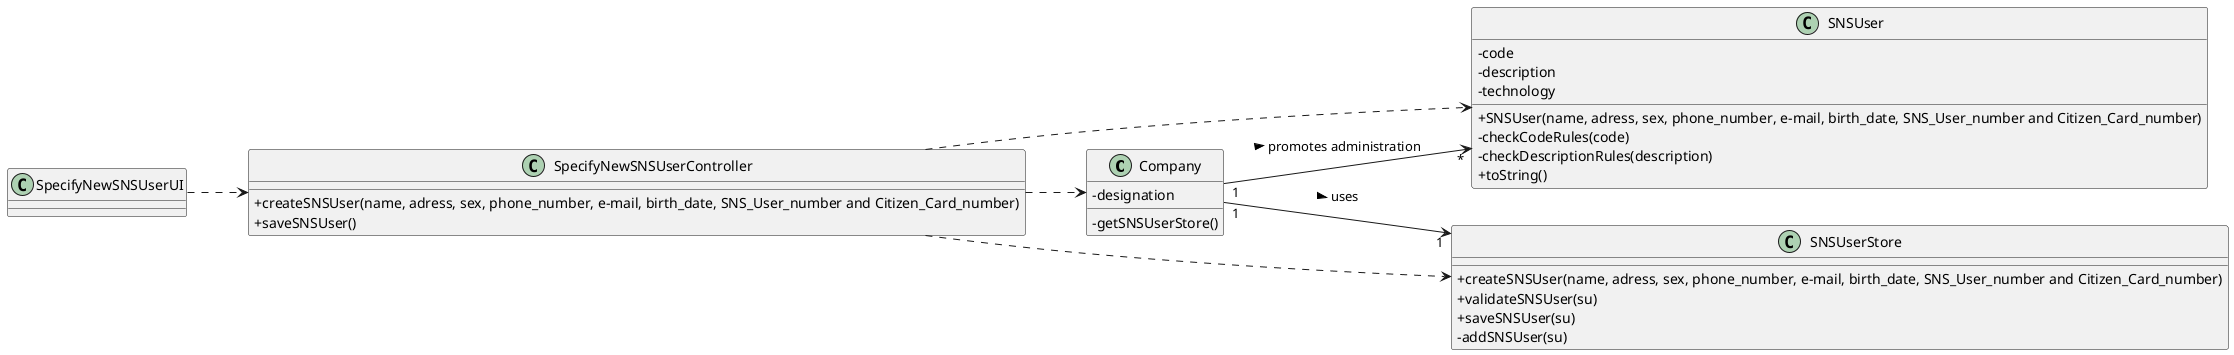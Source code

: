 @startuml
skinparam classAttributeIconSize 0
left to right direction

class Company {
    -designation
    -getSNSUserStore()
}

class SNSUser {
    -code
    -description
    -technology
    +SNSUser(name, adress, sex, phone_number, e-mail, birth_date, SNS_User_number and Citizen_Card_number)
    -checkCodeRules(code)
    -checkDescriptionRules(description)
    +toString()
}

class SpecifyNewSNSUserUI {
}

class SpecifyNewSNSUserController {
    +createSNSUser(name, adress, sex, phone_number, e-mail, birth_date, SNS_User_number and Citizen_Card_number)
    +saveSNSUser()
}

class SNSUserStore {
    +createSNSUser(name, adress, sex, phone_number, e-mail, birth_date, SNS_User_number and Citizen_Card_number)
    +validateSNSUser(su)
    +saveSNSUser(su)
    -addSNSUser(su)
}

Company "1" --> "*" SNSUser : promotes administration >
Company "1" --> "1" SNSUserStore : uses >
SpecifyNewSNSUserController ..> Company
SpecifyNewSNSUserController ..> SNSUser
SpecifyNewSNSUserUI ..> SpecifyNewSNSUserController
SpecifyNewSNSUserController ..> SNSUserStore


@enduml